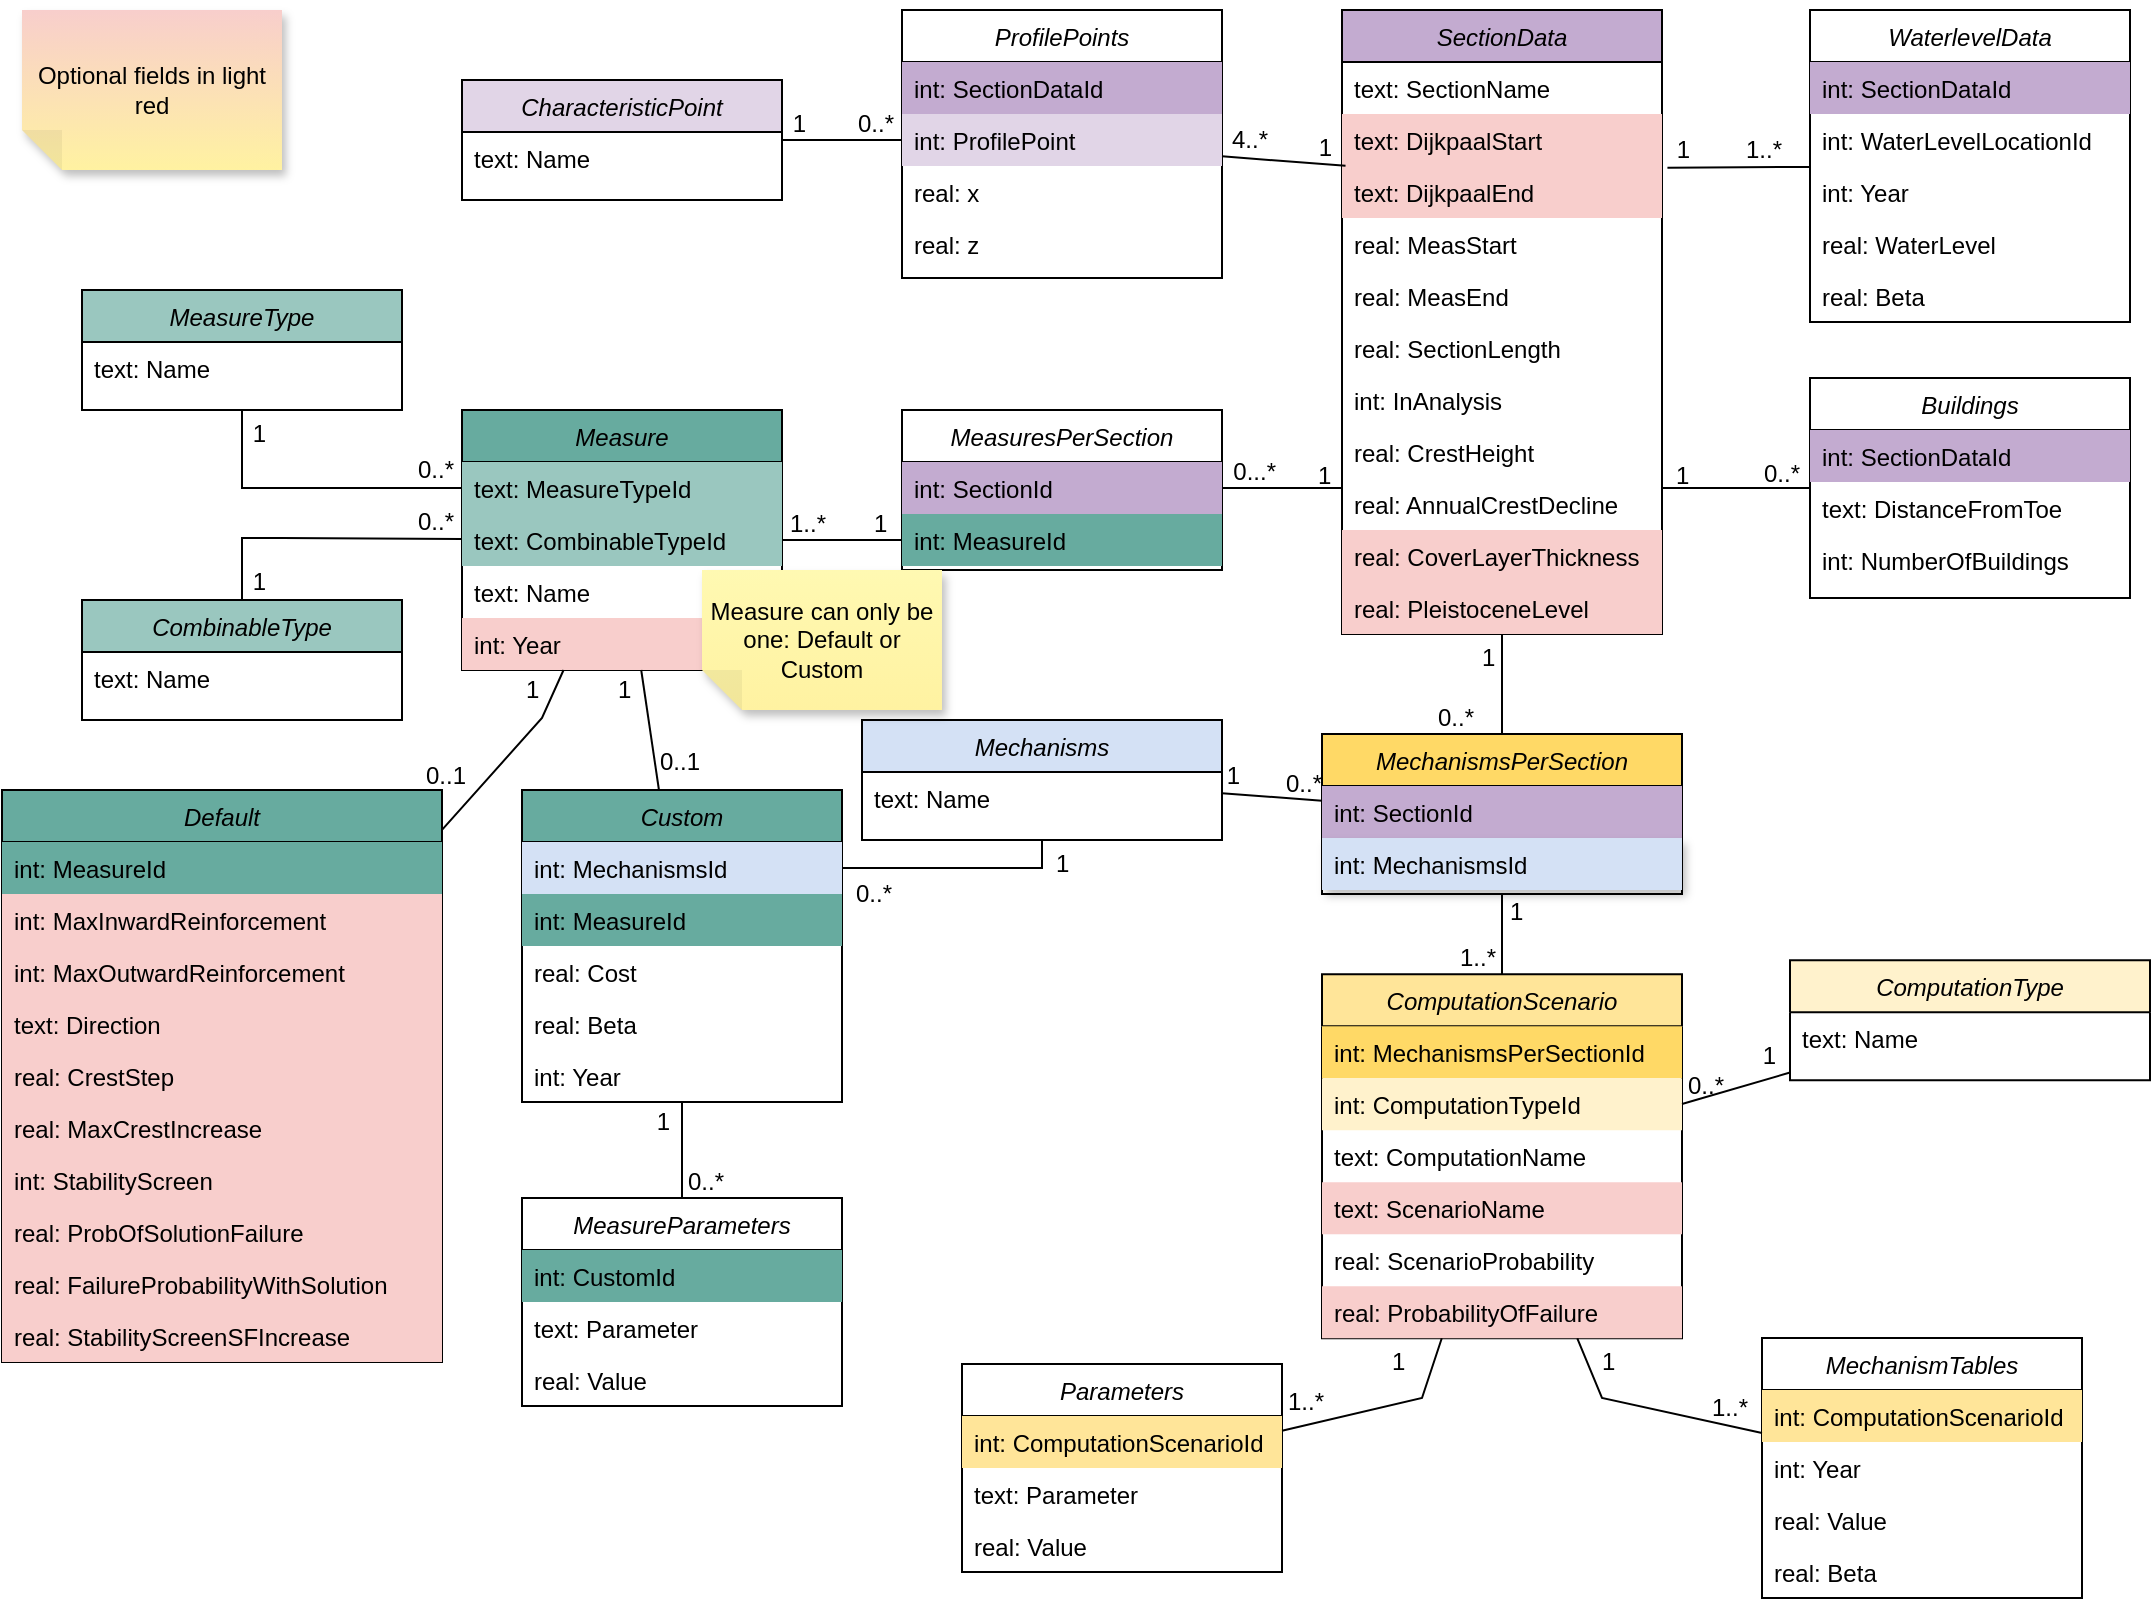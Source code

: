 <mxfile version="21.2.0" type="device">
  <diagram name="EntityDiagram" id="T-HeY9lztn7zAXqoHGck">
    <mxGraphModel dx="1674" dy="754" grid="1" gridSize="10" guides="1" tooltips="1" connect="1" arrows="1" fold="1" page="1" pageScale="1" pageWidth="1100" pageHeight="850" math="0" shadow="0">
      <root>
        <mxCell id="iij-sJ3s8TavJlbYBpzY-0" />
        <mxCell id="iij-sJ3s8TavJlbYBpzY-1" parent="iij-sJ3s8TavJlbYBpzY-0" />
        <mxCell id="iij-sJ3s8TavJlbYBpzY-2" value="Measure" style="swimlane;fontStyle=2;align=center;verticalAlign=top;childLayout=stackLayout;horizontal=1;startSize=26;horizontalStack=0;resizeParent=1;resizeLast=0;collapsible=1;marginBottom=0;rounded=0;shadow=0;strokeWidth=1;fillColor=#67AB9F;" parent="iij-sJ3s8TavJlbYBpzY-1" vertex="1">
          <mxGeometry x="250" y="226" width="160" height="130" as="geometry">
            <mxRectangle x="230" y="140" width="160" height="26" as="alternateBounds" />
          </mxGeometry>
        </mxCell>
        <mxCell id="iij-sJ3s8TavJlbYBpzY-3" value="text: MeasureTypeId" style="text;align=left;verticalAlign=top;spacingLeft=4;spacingRight=4;overflow=hidden;rotatable=0;points=[[0,0.5],[1,0.5]];portConstraint=eastwest;rounded=0;shadow=0;html=0;fillColor=#9AC7BF;" parent="iij-sJ3s8TavJlbYBpzY-2" vertex="1">
          <mxGeometry y="26" width="160" height="26" as="geometry" />
        </mxCell>
        <mxCell id="iij-sJ3s8TavJlbYBpzY-4" value="text: CombinableTypeId" style="text;align=left;verticalAlign=top;spacingLeft=4;spacingRight=4;overflow=hidden;rotatable=0;points=[[0,0.5],[1,0.5]];portConstraint=eastwest;fillColor=#9AC7BF;" parent="iij-sJ3s8TavJlbYBpzY-2" vertex="1">
          <mxGeometry y="52" width="160" height="26" as="geometry" />
        </mxCell>
        <mxCell id="iij-sJ3s8TavJlbYBpzY-5" value="text: Name" style="text;align=left;verticalAlign=top;spacingLeft=4;spacingRight=4;overflow=hidden;rotatable=0;points=[[0,0.5],[1,0.5]];portConstraint=eastwest;rounded=0;shadow=0;html=0;" parent="iij-sJ3s8TavJlbYBpzY-2" vertex="1">
          <mxGeometry y="78" width="160" height="26" as="geometry" />
        </mxCell>
        <mxCell id="iij-sJ3s8TavJlbYBpzY-6" value="int: Year" style="text;align=left;verticalAlign=top;spacingLeft=4;spacingRight=4;overflow=hidden;rotatable=0;points=[[0,0.5],[1,0.5]];portConstraint=eastwest;fillColor=#F8CECC;" parent="iij-sJ3s8TavJlbYBpzY-2" vertex="1">
          <mxGeometry y="104" width="160" height="26" as="geometry" />
        </mxCell>
        <mxCell id="iij-sJ3s8TavJlbYBpzY-7" value="ProfilePoints" style="swimlane;fontStyle=2;align=center;verticalAlign=top;childLayout=stackLayout;horizontal=1;startSize=26;horizontalStack=0;resizeParent=1;resizeLast=0;collapsible=1;marginBottom=0;rounded=0;shadow=0;strokeWidth=1;" parent="iij-sJ3s8TavJlbYBpzY-1" vertex="1">
          <mxGeometry x="470" y="26" width="160" height="134" as="geometry">
            <mxRectangle x="230" y="140" width="160" height="26" as="alternateBounds" />
          </mxGeometry>
        </mxCell>
        <mxCell id="iij-sJ3s8TavJlbYBpzY-8" value="int: SectionDataId" style="text;align=left;verticalAlign=top;spacingLeft=4;spacingRight=4;overflow=hidden;rotatable=0;points=[[0,0.5],[1,0.5]];portConstraint=eastwest;fillColor=#C3ABD0;" parent="iij-sJ3s8TavJlbYBpzY-7" vertex="1">
          <mxGeometry y="26" width="160" height="26" as="geometry" />
        </mxCell>
        <mxCell id="iij-sJ3s8TavJlbYBpzY-9" value="int: ProfilePoint" style="text;align=left;verticalAlign=top;spacingLeft=4;spacingRight=4;overflow=hidden;rotatable=0;points=[[0,0.5],[1,0.5]];portConstraint=eastwest;rounded=0;shadow=0;html=0;fillColor=#E1D5E7;" parent="iij-sJ3s8TavJlbYBpzY-7" vertex="1">
          <mxGeometry y="52" width="160" height="26" as="geometry" />
        </mxCell>
        <mxCell id="iij-sJ3s8TavJlbYBpzY-11" value="real: x" style="text;align=left;verticalAlign=top;spacingLeft=4;spacingRight=4;overflow=hidden;rotatable=0;points=[[0,0.5],[1,0.5]];portConstraint=eastwest;rounded=0;shadow=0;html=0;" parent="iij-sJ3s8TavJlbYBpzY-7" vertex="1">
          <mxGeometry y="78" width="160" height="26" as="geometry" />
        </mxCell>
        <mxCell id="iij-sJ3s8TavJlbYBpzY-12" value="real: z" style="text;align=left;verticalAlign=top;spacingLeft=4;spacingRight=4;overflow=hidden;rotatable=0;points=[[0,0.5],[1,0.5]];portConstraint=eastwest;rounded=0;shadow=0;html=0;" parent="iij-sJ3s8TavJlbYBpzY-7" vertex="1">
          <mxGeometry y="104" width="160" height="26" as="geometry" />
        </mxCell>
        <mxCell id="iij-sJ3s8TavJlbYBpzY-13" value="MechanismTables" style="swimlane;fontStyle=2;align=center;verticalAlign=top;childLayout=stackLayout;horizontal=1;startSize=26;horizontalStack=0;resizeParent=1;resizeLast=0;collapsible=1;marginBottom=0;rounded=0;shadow=0;strokeWidth=1;fillColor=none;" parent="iij-sJ3s8TavJlbYBpzY-1" vertex="1">
          <mxGeometry x="900" y="690" width="160" height="130" as="geometry">
            <mxRectangle x="230" y="140" width="160" height="26" as="alternateBounds" />
          </mxGeometry>
        </mxCell>
        <mxCell id="iij-sJ3s8TavJlbYBpzY-14" value="int: ComputationScenarioId" style="text;align=left;verticalAlign=top;spacingLeft=4;spacingRight=4;overflow=hidden;rotatable=0;points=[[0,0.5],[1,0.5]];portConstraint=eastwest;rounded=0;shadow=0;html=0;fillColor=#FFE599;" parent="iij-sJ3s8TavJlbYBpzY-13" vertex="1">
          <mxGeometry y="26" width="160" height="26" as="geometry" />
        </mxCell>
        <mxCell id="iij-sJ3s8TavJlbYBpzY-15" value="int: Year" style="text;align=left;verticalAlign=top;spacingLeft=4;spacingRight=4;overflow=hidden;rotatable=0;points=[[0,0.5],[1,0.5]];portConstraint=eastwest;rounded=0;shadow=0;html=0;" parent="iij-sJ3s8TavJlbYBpzY-13" vertex="1">
          <mxGeometry y="52" width="160" height="26" as="geometry" />
        </mxCell>
        <mxCell id="iij-sJ3s8TavJlbYBpzY-16" value="real: Value" style="text;align=left;verticalAlign=top;spacingLeft=4;spacingRight=4;overflow=hidden;rotatable=0;points=[[0,0.5],[1,0.5]];portConstraint=eastwest;rounded=0;shadow=0;html=0;" parent="iij-sJ3s8TavJlbYBpzY-13" vertex="1">
          <mxGeometry y="78" width="160" height="26" as="geometry" />
        </mxCell>
        <mxCell id="iij-sJ3s8TavJlbYBpzY-17" value="real: Beta" style="text;align=left;verticalAlign=top;spacingLeft=4;spacingRight=4;overflow=hidden;rotatable=0;points=[[0,0.5],[1,0.5]];portConstraint=eastwest;rounded=0;shadow=0;html=0;" parent="iij-sJ3s8TavJlbYBpzY-13" vertex="1">
          <mxGeometry y="104" width="160" height="26" as="geometry" />
        </mxCell>
        <mxCell id="iij-sJ3s8TavJlbYBpzY-18" value="MechanismsPerSection" style="swimlane;fontStyle=2;align=center;verticalAlign=top;childLayout=stackLayout;horizontal=1;startSize=26;horizontalStack=0;resizeParent=1;resizeLast=0;collapsible=1;marginBottom=0;rounded=0;shadow=0;strokeWidth=1;fillColor=#FFD966;" parent="iij-sJ3s8TavJlbYBpzY-1" vertex="1">
          <mxGeometry x="680" y="388" width="180" height="80" as="geometry">
            <mxRectangle x="230" y="140" width="160" height="26" as="alternateBounds" />
          </mxGeometry>
        </mxCell>
        <mxCell id="iij-sJ3s8TavJlbYBpzY-19" value="int: SectionId" style="text;align=left;verticalAlign=top;spacingLeft=4;spacingRight=4;overflow=hidden;rotatable=0;points=[[0,0.5],[1,0.5]];portConstraint=eastwest;fillColor=#C3ABD0;" parent="iij-sJ3s8TavJlbYBpzY-18" vertex="1">
          <mxGeometry y="26" width="180" height="26" as="geometry" />
        </mxCell>
        <mxCell id="iij-sJ3s8TavJlbYBpzY-20" value="int: MechanismsId" style="text;align=left;verticalAlign=top;spacingLeft=4;spacingRight=4;overflow=hidden;rotatable=0;points=[[0,0.5],[1,0.5]];portConstraint=eastwest;rounded=0;shadow=1;html=0;fillColor=#D4E1F5;" parent="iij-sJ3s8TavJlbYBpzY-18" vertex="1">
          <mxGeometry y="52" width="180" height="26" as="geometry" />
        </mxCell>
        <mxCell id="iij-sJ3s8TavJlbYBpzY-21" value="MeasuresPerSection" style="swimlane;fontStyle=2;align=center;verticalAlign=top;childLayout=stackLayout;horizontal=1;startSize=26;horizontalStack=0;resizeParent=1;resizeLast=0;collapsible=1;marginBottom=0;rounded=0;shadow=0;strokeWidth=1;" parent="iij-sJ3s8TavJlbYBpzY-1" vertex="1">
          <mxGeometry x="470" y="226" width="160" height="80" as="geometry">
            <mxRectangle x="230" y="140" width="160" height="26" as="alternateBounds" />
          </mxGeometry>
        </mxCell>
        <mxCell id="iij-sJ3s8TavJlbYBpzY-22" value="int: SectionId" style="text;align=left;verticalAlign=top;spacingLeft=4;spacingRight=4;overflow=hidden;rotatable=0;points=[[0,0.5],[1,0.5]];portConstraint=eastwest;fillColor=#C3ABD0;" parent="iij-sJ3s8TavJlbYBpzY-21" vertex="1">
          <mxGeometry y="26" width="160" height="26" as="geometry" />
        </mxCell>
        <mxCell id="iij-sJ3s8TavJlbYBpzY-23" value="int: MeasureId" style="text;align=left;verticalAlign=top;spacingLeft=4;spacingRight=4;overflow=hidden;rotatable=0;points=[[0,0.5],[1,0.5]];portConstraint=eastwest;rounded=0;shadow=0;html=0;fillColor=#67AB9F;" parent="iij-sJ3s8TavJlbYBpzY-21" vertex="1">
          <mxGeometry y="52" width="160" height="26" as="geometry" />
        </mxCell>
        <mxCell id="iij-sJ3s8TavJlbYBpzY-24" value="WaterlevelData" style="swimlane;fontStyle=2;align=center;verticalAlign=top;childLayout=stackLayout;horizontal=1;startSize=26;horizontalStack=0;resizeParent=1;resizeLast=0;collapsible=1;marginBottom=0;rounded=0;shadow=0;strokeWidth=1;" parent="iij-sJ3s8TavJlbYBpzY-1" vertex="1">
          <mxGeometry x="924" y="26" width="160" height="156" as="geometry">
            <mxRectangle x="230" y="140" width="160" height="26" as="alternateBounds" />
          </mxGeometry>
        </mxCell>
        <mxCell id="iij-sJ3s8TavJlbYBpzY-25" value="int: SectionDataId" style="text;align=left;verticalAlign=top;spacingLeft=4;spacingRight=4;overflow=hidden;rotatable=0;points=[[0,0.5],[1,0.5]];portConstraint=eastwest;fillColor=#C3ABD0;" parent="iij-sJ3s8TavJlbYBpzY-24" vertex="1">
          <mxGeometry y="26" width="160" height="26" as="geometry" />
        </mxCell>
        <mxCell id="iij-sJ3s8TavJlbYBpzY-26" value="int: WaterLevelLocationId" style="text;align=left;verticalAlign=top;spacingLeft=4;spacingRight=4;overflow=hidden;rotatable=0;points=[[0,0.5],[1,0.5]];portConstraint=eastwest;" parent="iij-sJ3s8TavJlbYBpzY-24" vertex="1">
          <mxGeometry y="52" width="160" height="26" as="geometry" />
        </mxCell>
        <mxCell id="iij-sJ3s8TavJlbYBpzY-27" value="int: Year" style="text;align=left;verticalAlign=top;spacingLeft=4;spacingRight=4;overflow=hidden;rotatable=0;points=[[0,0.5],[1,0.5]];portConstraint=eastwest;rounded=0;shadow=0;html=0;" parent="iij-sJ3s8TavJlbYBpzY-24" vertex="1">
          <mxGeometry y="78" width="160" height="26" as="geometry" />
        </mxCell>
        <mxCell id="iij-sJ3s8TavJlbYBpzY-28" value="real: WaterLevel" style="text;align=left;verticalAlign=top;spacingLeft=4;spacingRight=4;overflow=hidden;rotatable=0;points=[[0,0.5],[1,0.5]];portConstraint=eastwest;rounded=0;shadow=0;html=0;" parent="iij-sJ3s8TavJlbYBpzY-24" vertex="1">
          <mxGeometry y="104" width="160" height="26" as="geometry" />
        </mxCell>
        <mxCell id="iij-sJ3s8TavJlbYBpzY-29" value="real: Beta" style="text;align=left;verticalAlign=top;spacingLeft=4;spacingRight=4;overflow=hidden;rotatable=0;points=[[0,0.5],[1,0.5]];portConstraint=eastwest;rounded=0;shadow=0;html=0;" parent="iij-sJ3s8TavJlbYBpzY-24" vertex="1">
          <mxGeometry y="130" width="160" height="26" as="geometry" />
        </mxCell>
        <mxCell id="iij-sJ3s8TavJlbYBpzY-30" value="SectionData" style="swimlane;fontStyle=2;align=center;verticalAlign=top;childLayout=stackLayout;horizontal=1;startSize=26;horizontalStack=0;resizeParent=1;resizeLast=0;collapsible=1;marginBottom=0;rounded=0;shadow=0;strokeWidth=1;fillColor=#C3ABD0;" parent="iij-sJ3s8TavJlbYBpzY-1" vertex="1">
          <mxGeometry x="690" y="26" width="160" height="312" as="geometry">
            <mxRectangle x="230" y="140" width="160" height="26" as="alternateBounds" />
          </mxGeometry>
        </mxCell>
        <mxCell id="iij-sJ3s8TavJlbYBpzY-31" value="text: SectionName" style="text;align=left;verticalAlign=top;spacingLeft=4;spacingRight=4;overflow=hidden;rotatable=0;points=[[0,0.5],[1,0.5]];portConstraint=eastwest;rounded=0;shadow=0;html=0;" parent="iij-sJ3s8TavJlbYBpzY-30" vertex="1">
          <mxGeometry y="26" width="160" height="26" as="geometry" />
        </mxCell>
        <mxCell id="iij-sJ3s8TavJlbYBpzY-32" value="text: DijkpaalStart" style="text;align=left;verticalAlign=top;spacingLeft=4;spacingRight=4;overflow=hidden;rotatable=0;points=[[0,0.5],[1,0.5]];portConstraint=eastwest;rounded=0;shadow=0;html=0;fillColor=#F8CECC;" parent="iij-sJ3s8TavJlbYBpzY-30" vertex="1">
          <mxGeometry y="52" width="160" height="26" as="geometry" />
        </mxCell>
        <mxCell id="iij-sJ3s8TavJlbYBpzY-33" value="text: DijkpaalEnd" style="text;align=left;verticalAlign=top;spacingLeft=4;spacingRight=4;overflow=hidden;rotatable=0;points=[[0,0.5],[1,0.5]];portConstraint=eastwest;rounded=0;shadow=0;html=0;fillColor=#F8CECC;" parent="iij-sJ3s8TavJlbYBpzY-30" vertex="1">
          <mxGeometry y="78" width="160" height="26" as="geometry" />
        </mxCell>
        <mxCell id="iij-sJ3s8TavJlbYBpzY-34" value="real: MeasStart" style="text;align=left;verticalAlign=top;spacingLeft=4;spacingRight=4;overflow=hidden;rotatable=0;points=[[0,0.5],[1,0.5]];portConstraint=eastwest;rounded=0;shadow=0;html=0;" parent="iij-sJ3s8TavJlbYBpzY-30" vertex="1">
          <mxGeometry y="104" width="160" height="26" as="geometry" />
        </mxCell>
        <mxCell id="iij-sJ3s8TavJlbYBpzY-35" value="real: MeasEnd" style="text;align=left;verticalAlign=top;spacingLeft=4;spacingRight=4;overflow=hidden;rotatable=0;points=[[0,0.5],[1,0.5]];portConstraint=eastwest;rounded=0;shadow=0;html=0;" parent="iij-sJ3s8TavJlbYBpzY-30" vertex="1">
          <mxGeometry y="130" width="160" height="26" as="geometry" />
        </mxCell>
        <mxCell id="iij-sJ3s8TavJlbYBpzY-36" value="real: SectionLength" style="text;align=left;verticalAlign=top;spacingLeft=4;spacingRight=4;overflow=hidden;rotatable=0;points=[[0,0.5],[1,0.5]];portConstraint=eastwest;rounded=0;shadow=0;html=0;" parent="iij-sJ3s8TavJlbYBpzY-30" vertex="1">
          <mxGeometry y="156" width="160" height="26" as="geometry" />
        </mxCell>
        <mxCell id="iij-sJ3s8TavJlbYBpzY-37" value="int: InAnalysis" style="text;align=left;verticalAlign=top;spacingLeft=4;spacingRight=4;overflow=hidden;rotatable=0;points=[[0,0.5],[1,0.5]];portConstraint=eastwest;rounded=0;shadow=0;html=0;" parent="iij-sJ3s8TavJlbYBpzY-30" vertex="1">
          <mxGeometry y="182" width="160" height="26" as="geometry" />
        </mxCell>
        <mxCell id="iij-sJ3s8TavJlbYBpzY-38" value="real: CrestHeight" style="text;align=left;verticalAlign=top;spacingLeft=4;spacingRight=4;overflow=hidden;rotatable=0;points=[[0,0.5],[1,0.5]];portConstraint=eastwest;rounded=0;shadow=0;html=0;" parent="iij-sJ3s8TavJlbYBpzY-30" vertex="1">
          <mxGeometry y="208" width="160" height="26" as="geometry" />
        </mxCell>
        <mxCell id="iij-sJ3s8TavJlbYBpzY-39" value="real: AnnualCrestDecline" style="text;align=left;verticalAlign=top;spacingLeft=4;spacingRight=4;overflow=hidden;rotatable=0;points=[[0,0.5],[1,0.5]];portConstraint=eastwest;rounded=0;shadow=0;html=0;" parent="iij-sJ3s8TavJlbYBpzY-30" vertex="1">
          <mxGeometry y="234" width="160" height="26" as="geometry" />
        </mxCell>
        <mxCell id="iij-sJ3s8TavJlbYBpzY-40" value="real: CoverLayerThickness" style="text;align=left;verticalAlign=top;spacingLeft=4;spacingRight=4;overflow=hidden;rotatable=0;points=[[0,0.5],[1,0.5]];portConstraint=eastwest;rounded=0;shadow=0;html=0;fillColor=#F8CECC;" parent="iij-sJ3s8TavJlbYBpzY-30" vertex="1">
          <mxGeometry y="260" width="160" height="26" as="geometry" />
        </mxCell>
        <mxCell id="iij-sJ3s8TavJlbYBpzY-41" value="real: PleistoceneLevel" style="text;align=left;verticalAlign=top;spacingLeft=4;spacingRight=4;overflow=hidden;rotatable=0;points=[[0,0.5],[1,0.5]];portConstraint=eastwest;rounded=0;shadow=0;html=0;fillColor=#F8CECC;" parent="iij-sJ3s8TavJlbYBpzY-30" vertex="1">
          <mxGeometry y="286" width="160" height="26" as="geometry" />
        </mxCell>
        <mxCell id="iij-sJ3s8TavJlbYBpzY-42" value="Parameters" style="swimlane;fontStyle=2;align=center;verticalAlign=top;childLayout=stackLayout;horizontal=1;startSize=26;horizontalStack=0;resizeParent=1;resizeLast=0;collapsible=1;marginBottom=0;rounded=0;shadow=0;strokeWidth=1;fillColor=none;" parent="iij-sJ3s8TavJlbYBpzY-1" vertex="1">
          <mxGeometry x="500" y="703" width="160" height="104" as="geometry">
            <mxRectangle x="230" y="140" width="160" height="26" as="alternateBounds" />
          </mxGeometry>
        </mxCell>
        <mxCell id="iij-sJ3s8TavJlbYBpzY-43" value="int: ComputationScenarioId" style="text;align=left;verticalAlign=top;spacingLeft=4;spacingRight=4;overflow=hidden;rotatable=0;points=[[0,0.5],[1,0.5]];portConstraint=eastwest;rounded=0;shadow=0;html=0;fillColor=#FFE599;" parent="iij-sJ3s8TavJlbYBpzY-42" vertex="1">
          <mxGeometry y="26" width="160" height="26" as="geometry" />
        </mxCell>
        <mxCell id="iij-sJ3s8TavJlbYBpzY-44" value="text: Parameter" style="text;align=left;verticalAlign=top;spacingLeft=4;spacingRight=4;overflow=hidden;rotatable=0;points=[[0,0.5],[1,0.5]];portConstraint=eastwest;rounded=0;shadow=0;html=0;" parent="iij-sJ3s8TavJlbYBpzY-42" vertex="1">
          <mxGeometry y="52" width="160" height="26" as="geometry" />
        </mxCell>
        <mxCell id="iij-sJ3s8TavJlbYBpzY-45" value="real: Value" style="text;align=left;verticalAlign=top;spacingLeft=4;spacingRight=4;overflow=hidden;rotatable=0;points=[[0,0.5],[1,0.5]];portConstraint=eastwest;rounded=0;shadow=0;html=0;" parent="iij-sJ3s8TavJlbYBpzY-42" vertex="1">
          <mxGeometry y="78" width="160" height="26" as="geometry" />
        </mxCell>
        <mxCell id="iij-sJ3s8TavJlbYBpzY-46" value="ComputationScenario" style="swimlane;fontStyle=2;align=center;verticalAlign=top;childLayout=stackLayout;horizontal=1;startSize=26;horizontalStack=0;resizeParent=1;resizeLast=0;collapsible=1;marginBottom=0;rounded=0;shadow=0;strokeWidth=1;fillColor=#FFE599;" parent="iij-sJ3s8TavJlbYBpzY-1" vertex="1">
          <mxGeometry x="680" y="508.13" width="180" height="182" as="geometry">
            <mxRectangle x="230" y="140" width="160" height="26" as="alternateBounds" />
          </mxGeometry>
        </mxCell>
        <mxCell id="iij-sJ3s8TavJlbYBpzY-47" value="int: MechanismsPerSectionId" style="text;align=left;verticalAlign=top;spacingLeft=4;spacingRight=4;overflow=hidden;rotatable=0;points=[[0,0.5],[1,0.5]];portConstraint=eastwest;rounded=0;shadow=0;html=0;fillColor=#FFD966;" parent="iij-sJ3s8TavJlbYBpzY-46" vertex="1">
          <mxGeometry y="26" width="180" height="26" as="geometry" />
        </mxCell>
        <mxCell id="iij-sJ3s8TavJlbYBpzY-48" value="int: ComputationTypeId" style="text;align=left;verticalAlign=top;spacingLeft=4;spacingRight=4;overflow=hidden;rotatable=0;points=[[0,0.5],[1,0.5]];portConstraint=eastwest;rounded=0;shadow=0;html=0;fillColor=#FFF2CC;" parent="iij-sJ3s8TavJlbYBpzY-46" vertex="1">
          <mxGeometry y="52" width="180" height="26" as="geometry" />
        </mxCell>
        <mxCell id="iij-sJ3s8TavJlbYBpzY-49" value="text: ComputationName" style="text;align=left;verticalAlign=top;spacingLeft=4;spacingRight=4;overflow=hidden;rotatable=0;points=[[0,0.5],[1,0.5]];portConstraint=eastwest;rounded=0;shadow=0;html=0;" parent="iij-sJ3s8TavJlbYBpzY-46" vertex="1">
          <mxGeometry y="78" width="180" height="26" as="geometry" />
        </mxCell>
        <mxCell id="iij-sJ3s8TavJlbYBpzY-50" value="text: ScenarioName" style="text;align=left;verticalAlign=top;spacingLeft=4;spacingRight=4;overflow=hidden;rotatable=0;points=[[0,0.5],[1,0.5]];portConstraint=eastwest;rounded=0;shadow=0;html=0;fillColor=#F8CECC;" parent="iij-sJ3s8TavJlbYBpzY-46" vertex="1">
          <mxGeometry y="104" width="180" height="26" as="geometry" />
        </mxCell>
        <mxCell id="iij-sJ3s8TavJlbYBpzY-51" value="real: ScenarioProbability" style="text;align=left;verticalAlign=top;spacingLeft=4;spacingRight=4;overflow=hidden;rotatable=0;points=[[0,0.5],[1,0.5]];portConstraint=eastwest;rounded=0;shadow=0;html=0;" parent="iij-sJ3s8TavJlbYBpzY-46" vertex="1">
          <mxGeometry y="130" width="180" height="26" as="geometry" />
        </mxCell>
        <mxCell id="iij-sJ3s8TavJlbYBpzY-52" value="real: ProbabilityOfFailure" style="text;align=left;verticalAlign=top;spacingLeft=4;spacingRight=4;overflow=hidden;rotatable=0;points=[[0,0.5],[1,0.5]];portConstraint=eastwest;rounded=0;shadow=0;html=0;fillColor=#F8CECC;" parent="iij-sJ3s8TavJlbYBpzY-46" vertex="1">
          <mxGeometry y="156" width="180" height="26" as="geometry" />
        </mxCell>
        <mxCell id="iij-sJ3s8TavJlbYBpzY-53" value="" style="endArrow=none;html=1;rounded=0;entryX=1;entryY=0.5;entryDx=0;entryDy=0;exitX=0;exitY=0.192;exitDx=0;exitDy=0;exitPerimeter=0;" parent="iij-sJ3s8TavJlbYBpzY-1" source="iij-sJ3s8TavJlbYBpzY-39" target="iij-sJ3s8TavJlbYBpzY-22" edge="1">
          <mxGeometry relative="1" as="geometry">
            <mxPoint x="784" y="346" as="sourcePoint" />
            <mxPoint x="944" y="346" as="targetPoint" />
            <Array as="points" />
          </mxGeometry>
        </mxCell>
        <mxCell id="iij-sJ3s8TavJlbYBpzY-54" value="1" style="resizable=0;html=1;whiteSpace=wrap;align=left;verticalAlign=bottom;" parent="iij-sJ3s8TavJlbYBpzY-53" connectable="0" vertex="1">
          <mxGeometry x="-1" relative="1" as="geometry">
            <mxPoint x="-14" y="3" as="offset" />
          </mxGeometry>
        </mxCell>
        <mxCell id="iij-sJ3s8TavJlbYBpzY-55" value="0...*" style="resizable=0;html=1;whiteSpace=wrap;align=right;verticalAlign=bottom;" parent="iij-sJ3s8TavJlbYBpzY-53" connectable="0" vertex="1">
          <mxGeometry x="1" relative="1" as="geometry">
            <mxPoint x="28" y="1" as="offset" />
          </mxGeometry>
        </mxCell>
        <mxCell id="iij-sJ3s8TavJlbYBpzY-56" value="" style="endArrow=none;html=1;rounded=0;" parent="iij-sJ3s8TavJlbYBpzY-1" target="iij-sJ3s8TavJlbYBpzY-65" edge="1">
          <mxGeometry relative="1" as="geometry">
            <mxPoint x="850" y="265" as="sourcePoint" />
            <mxPoint x="1054" y="156" as="targetPoint" />
          </mxGeometry>
        </mxCell>
        <mxCell id="iij-sJ3s8TavJlbYBpzY-57" value="1" style="resizable=0;html=1;whiteSpace=wrap;align=left;verticalAlign=bottom;" parent="iij-sJ3s8TavJlbYBpzY-56" connectable="0" vertex="1">
          <mxGeometry x="-1" relative="1" as="geometry">
            <mxPoint x="5" y="2" as="offset" />
          </mxGeometry>
        </mxCell>
        <mxCell id="iij-sJ3s8TavJlbYBpzY-58" value="0..*" style="resizable=0;html=1;whiteSpace=wrap;align=right;verticalAlign=bottom;" parent="iij-sJ3s8TavJlbYBpzY-56" connectable="0" vertex="1">
          <mxGeometry x="1" relative="1" as="geometry">
            <mxPoint x="-4" y="1" as="offset" />
          </mxGeometry>
        </mxCell>
        <mxCell id="iij-sJ3s8TavJlbYBpzY-59" value="" style="endArrow=none;html=1;rounded=0;" parent="iij-sJ3s8TavJlbYBpzY-1" source="iij-sJ3s8TavJlbYBpzY-18" target="iij-sJ3s8TavJlbYBpzY-46" edge="1">
          <mxGeometry relative="1" as="geometry">
            <mxPoint x="804" y="248" as="sourcePoint" />
            <mxPoint x="964" y="248" as="targetPoint" />
          </mxGeometry>
        </mxCell>
        <mxCell id="iij-sJ3s8TavJlbYBpzY-60" value="1" style="resizable=0;html=1;whiteSpace=wrap;align=left;verticalAlign=bottom;" parent="iij-sJ3s8TavJlbYBpzY-59" connectable="0" vertex="1">
          <mxGeometry x="-1" relative="1" as="geometry">
            <mxPoint x="2" y="17" as="offset" />
          </mxGeometry>
        </mxCell>
        <mxCell id="iij-sJ3s8TavJlbYBpzY-61" value="1..*" style="resizable=0;html=1;whiteSpace=wrap;align=right;verticalAlign=bottom;fillColor=none;" parent="iij-sJ3s8TavJlbYBpzY-59" connectable="0" vertex="1">
          <mxGeometry x="1" relative="1" as="geometry">
            <mxPoint x="-2" as="offset" />
          </mxGeometry>
        </mxCell>
        <mxCell id="iij-sJ3s8TavJlbYBpzY-62" value="" style="endArrow=none;html=1;rounded=0;exitX=0;exitY=0.5;exitDx=0;exitDy=0;" parent="iij-sJ3s8TavJlbYBpzY-1" source="iij-sJ3s8TavJlbYBpzY-23" target="iij-sJ3s8TavJlbYBpzY-2" edge="1">
          <mxGeometry relative="1" as="geometry">
            <mxPoint x="924" y="186" as="sourcePoint" />
            <mxPoint x="1084" y="186" as="targetPoint" />
          </mxGeometry>
        </mxCell>
        <mxCell id="iij-sJ3s8TavJlbYBpzY-63" value="1" style="resizable=0;html=1;whiteSpace=wrap;align=left;verticalAlign=bottom;" parent="iij-sJ3s8TavJlbYBpzY-62" connectable="0" vertex="1">
          <mxGeometry x="-1" relative="1" as="geometry">
            <mxPoint x="-16" as="offset" />
          </mxGeometry>
        </mxCell>
        <mxCell id="iij-sJ3s8TavJlbYBpzY-64" value="1..*" style="resizable=0;html=1;whiteSpace=wrap;align=right;verticalAlign=bottom;" parent="iij-sJ3s8TavJlbYBpzY-62" connectable="0" vertex="1">
          <mxGeometry x="1" relative="1" as="geometry">
            <mxPoint x="23" as="offset" />
          </mxGeometry>
        </mxCell>
        <mxCell id="iij-sJ3s8TavJlbYBpzY-65" value="Buildings" style="swimlane;fontStyle=2;align=center;verticalAlign=top;childLayout=stackLayout;horizontal=1;startSize=26;horizontalStack=0;resizeParent=1;resizeLast=0;collapsible=1;marginBottom=0;rounded=0;shadow=0;strokeWidth=1;" parent="iij-sJ3s8TavJlbYBpzY-1" vertex="1">
          <mxGeometry x="924" y="210" width="160" height="110" as="geometry">
            <mxRectangle x="230" y="140" width="160" height="26" as="alternateBounds" />
          </mxGeometry>
        </mxCell>
        <mxCell id="iij-sJ3s8TavJlbYBpzY-66" value="int: SectionDataId" style="text;align=left;verticalAlign=top;spacingLeft=4;spacingRight=4;overflow=hidden;rotatable=0;points=[[0,0.5],[1,0.5]];portConstraint=eastwest;fillColor=#C3ABD0;" parent="iij-sJ3s8TavJlbYBpzY-65" vertex="1">
          <mxGeometry y="26" width="160" height="26" as="geometry" />
        </mxCell>
        <mxCell id="iij-sJ3s8TavJlbYBpzY-67" value="text: DistanceFromToe" style="text;align=left;verticalAlign=top;spacingLeft=4;spacingRight=4;overflow=hidden;rotatable=0;points=[[0,0.5],[1,0.5]];portConstraint=eastwest;rounded=0;shadow=0;html=0;" parent="iij-sJ3s8TavJlbYBpzY-65" vertex="1">
          <mxGeometry y="52" width="160" height="26" as="geometry" />
        </mxCell>
        <mxCell id="iij-sJ3s8TavJlbYBpzY-68" value="int: NumberOfBuildings" style="text;align=left;verticalAlign=top;spacingLeft=4;spacingRight=4;overflow=hidden;rotatable=0;points=[[0,0.5],[1,0.5]];portConstraint=eastwest;rounded=0;shadow=0;html=0;" parent="iij-sJ3s8TavJlbYBpzY-65" vertex="1">
          <mxGeometry y="78" width="160" height="26" as="geometry" />
        </mxCell>
        <mxCell id="iij-sJ3s8TavJlbYBpzY-69" value="" style="endArrow=none;html=1;rounded=0;" parent="iij-sJ3s8TavJlbYBpzY-1" source="iij-sJ3s8TavJlbYBpzY-46" target="iij-sJ3s8TavJlbYBpzY-13" edge="1">
          <mxGeometry relative="1" as="geometry">
            <mxPoint x="1204" y="518.13" as="sourcePoint" />
            <mxPoint x="1364" y="518.13" as="targetPoint" />
            <Array as="points">
              <mxPoint x="820" y="720" />
            </Array>
          </mxGeometry>
        </mxCell>
        <mxCell id="iij-sJ3s8TavJlbYBpzY-70" value="1" style="resizable=0;html=1;whiteSpace=wrap;align=left;verticalAlign=bottom;" parent="iij-sJ3s8TavJlbYBpzY-69" connectable="0" vertex="1">
          <mxGeometry x="-1" relative="1" as="geometry">
            <mxPoint x="10" y="20" as="offset" />
          </mxGeometry>
        </mxCell>
        <mxCell id="iij-sJ3s8TavJlbYBpzY-71" value="1..*" style="resizable=0;html=1;whiteSpace=wrap;align=right;verticalAlign=bottom;" parent="iij-sJ3s8TavJlbYBpzY-69" connectable="0" vertex="1">
          <mxGeometry x="1" relative="1" as="geometry">
            <mxPoint x="-5" y="-4" as="offset" />
          </mxGeometry>
        </mxCell>
        <mxCell id="iij-sJ3s8TavJlbYBpzY-72" value="" style="endArrow=none;html=1;rounded=0;" parent="iij-sJ3s8TavJlbYBpzY-1" source="iij-sJ3s8TavJlbYBpzY-46" target="iij-sJ3s8TavJlbYBpzY-42" edge="1">
          <mxGeometry relative="1" as="geometry">
            <mxPoint x="944" y="692.7" as="sourcePoint" />
            <mxPoint x="1104" y="692.7" as="targetPoint" />
            <Array as="points">
              <mxPoint x="730" y="720" />
            </Array>
          </mxGeometry>
        </mxCell>
        <mxCell id="iij-sJ3s8TavJlbYBpzY-73" value="1" style="resizable=0;html=1;whiteSpace=wrap;align=left;verticalAlign=bottom;" parent="iij-sJ3s8TavJlbYBpzY-72" connectable="0" vertex="1">
          <mxGeometry x="-1" relative="1" as="geometry">
            <mxPoint x="-27" y="20" as="offset" />
          </mxGeometry>
        </mxCell>
        <mxCell id="iij-sJ3s8TavJlbYBpzY-74" value="1..*" style="resizable=0;html=1;whiteSpace=wrap;align=right;verticalAlign=bottom;" parent="iij-sJ3s8TavJlbYBpzY-72" connectable="0" vertex="1">
          <mxGeometry x="1" relative="1" as="geometry">
            <mxPoint x="23" y="-6" as="offset" />
          </mxGeometry>
        </mxCell>
        <mxCell id="iij-sJ3s8TavJlbYBpzY-75" value="Mechanisms" style="swimlane;fontStyle=2;align=center;verticalAlign=top;childLayout=stackLayout;horizontal=1;startSize=26;horizontalStack=0;resizeParent=1;resizeLast=0;collapsible=1;marginBottom=0;rounded=0;shadow=0;strokeWidth=1;fillColor=#D4E1F5;" parent="iij-sJ3s8TavJlbYBpzY-1" vertex="1">
          <mxGeometry x="450" y="381" width="180" height="60" as="geometry">
            <mxRectangle x="230" y="140" width="160" height="26" as="alternateBounds" />
          </mxGeometry>
        </mxCell>
        <mxCell id="iij-sJ3s8TavJlbYBpzY-76" value="text: Name" style="text;align=left;verticalAlign=top;spacingLeft=4;spacingRight=4;overflow=hidden;rotatable=0;points=[[0,0.5],[1,0.5]];portConstraint=eastwest;rounded=0;shadow=0;html=0;" parent="iij-sJ3s8TavJlbYBpzY-75" vertex="1">
          <mxGeometry y="26" width="180" height="26" as="geometry" />
        </mxCell>
        <mxCell id="iij-sJ3s8TavJlbYBpzY-77" value="CharacteristicPoint" style="swimlane;fontStyle=2;align=center;verticalAlign=top;childLayout=stackLayout;horizontal=1;startSize=26;horizontalStack=0;resizeParent=1;resizeLast=0;collapsible=1;marginBottom=0;rounded=0;shadow=0;strokeWidth=1;fillColor=#E1D5E7;" parent="iij-sJ3s8TavJlbYBpzY-1" vertex="1">
          <mxGeometry x="250" y="61" width="160" height="60" as="geometry">
            <mxRectangle x="230" y="140" width="160" height="26" as="alternateBounds" />
          </mxGeometry>
        </mxCell>
        <mxCell id="iij-sJ3s8TavJlbYBpzY-78" value="text: Name" style="text;align=left;verticalAlign=top;spacingLeft=4;spacingRight=4;overflow=hidden;rotatable=0;points=[[0,0.5],[1,0.5]];portConstraint=eastwest;" parent="iij-sJ3s8TavJlbYBpzY-77" vertex="1">
          <mxGeometry y="26" width="160" height="26" as="geometry" />
        </mxCell>
        <mxCell id="iij-sJ3s8TavJlbYBpzY-79" value="" style="endArrow=none;html=1;rounded=0;" parent="iij-sJ3s8TavJlbYBpzY-1" source="iij-sJ3s8TavJlbYBpzY-18" target="iij-sJ3s8TavJlbYBpzY-75" edge="1">
          <mxGeometry relative="1" as="geometry">
            <mxPoint x="804" y="451" as="sourcePoint" />
            <mxPoint x="630" y="453" as="targetPoint" />
          </mxGeometry>
        </mxCell>
        <mxCell id="iij-sJ3s8TavJlbYBpzY-80" value="0..*" style="resizable=0;html=1;whiteSpace=wrap;align=left;verticalAlign=bottom;" parent="iij-sJ3s8TavJlbYBpzY-79" connectable="0" vertex="1">
          <mxGeometry x="-1" relative="1" as="geometry">
            <mxPoint x="-20" as="offset" />
          </mxGeometry>
        </mxCell>
        <mxCell id="iij-sJ3s8TavJlbYBpzY-81" value="1" style="resizable=0;html=1;whiteSpace=wrap;align=right;verticalAlign=bottom;" parent="iij-sJ3s8TavJlbYBpzY-79" connectable="0" vertex="1">
          <mxGeometry x="1" relative="1" as="geometry">
            <mxPoint x="10" as="offset" />
          </mxGeometry>
        </mxCell>
        <mxCell id="iij-sJ3s8TavJlbYBpzY-82" value="" style="endArrow=none;html=1;rounded=0;entryX=0.011;entryY=0.996;entryDx=0;entryDy=0;entryPerimeter=0;" parent="iij-sJ3s8TavJlbYBpzY-1" source="iij-sJ3s8TavJlbYBpzY-7" target="iij-sJ3s8TavJlbYBpzY-32" edge="1">
          <mxGeometry relative="1" as="geometry">
            <mxPoint x="524" y="116" as="sourcePoint" />
            <mxPoint x="594" y="116" as="targetPoint" />
          </mxGeometry>
        </mxCell>
        <mxCell id="iij-sJ3s8TavJlbYBpzY-83" value="4..*" style="resizable=0;html=1;whiteSpace=wrap;align=left;verticalAlign=bottom;" parent="iij-sJ3s8TavJlbYBpzY-82" connectable="0" vertex="1">
          <mxGeometry x="-1" relative="1" as="geometry">
            <mxPoint x="3" as="offset" />
          </mxGeometry>
        </mxCell>
        <mxCell id="iij-sJ3s8TavJlbYBpzY-84" value="1" style="resizable=0;html=1;whiteSpace=wrap;align=right;verticalAlign=bottom;" parent="iij-sJ3s8TavJlbYBpzY-82" connectable="0" vertex="1">
          <mxGeometry x="1" relative="1" as="geometry">
            <mxPoint x="-5" as="offset" />
          </mxGeometry>
        </mxCell>
        <mxCell id="iij-sJ3s8TavJlbYBpzY-85" value="" style="endArrow=none;html=1;rounded=0;entryX=1.017;entryY=0.033;entryDx=0;entryDy=0;entryPerimeter=0;" parent="iij-sJ3s8TavJlbYBpzY-1" source="iij-sJ3s8TavJlbYBpzY-24" target="iij-sJ3s8TavJlbYBpzY-33" edge="1">
          <mxGeometry relative="1" as="geometry">
            <mxPoint x="604" y="152" as="sourcePoint" />
            <mxPoint x="524" y="133" as="targetPoint" />
          </mxGeometry>
        </mxCell>
        <mxCell id="iij-sJ3s8TavJlbYBpzY-86" value="1..*" style="resizable=0;html=1;whiteSpace=wrap;align=left;verticalAlign=bottom;" parent="iij-sJ3s8TavJlbYBpzY-85" connectable="0" vertex="1">
          <mxGeometry x="-1" relative="1" as="geometry">
            <mxPoint x="-34" as="offset" />
          </mxGeometry>
        </mxCell>
        <mxCell id="iij-sJ3s8TavJlbYBpzY-87" value="1" style="resizable=0;html=1;whiteSpace=wrap;align=right;verticalAlign=bottom;" parent="iij-sJ3s8TavJlbYBpzY-85" connectable="0" vertex="1">
          <mxGeometry x="1" relative="1" as="geometry">
            <mxPoint x="13" as="offset" />
          </mxGeometry>
        </mxCell>
        <mxCell id="iij-sJ3s8TavJlbYBpzY-88" value="" style="endArrow=none;html=1;rounded=0;exitX=0;exitY=0.5;exitDx=0;exitDy=0;" parent="iij-sJ3s8TavJlbYBpzY-1" source="iij-sJ3s8TavJlbYBpzY-9" target="iij-sJ3s8TavJlbYBpzY-77" edge="1">
          <mxGeometry relative="1" as="geometry">
            <mxPoint x="524" y="133" as="sourcePoint" />
            <mxPoint x="604" y="152" as="targetPoint" />
          </mxGeometry>
        </mxCell>
        <mxCell id="iij-sJ3s8TavJlbYBpzY-89" value="0..*" style="resizable=0;html=1;whiteSpace=wrap;align=left;verticalAlign=bottom;" parent="iij-sJ3s8TavJlbYBpzY-88" connectable="0" vertex="1">
          <mxGeometry x="-1" relative="1" as="geometry">
            <mxPoint x="-24" as="offset" />
          </mxGeometry>
        </mxCell>
        <mxCell id="iij-sJ3s8TavJlbYBpzY-90" value="1" style="resizable=0;html=1;whiteSpace=wrap;align=right;verticalAlign=bottom;" parent="iij-sJ3s8TavJlbYBpzY-88" connectable="0" vertex="1">
          <mxGeometry x="1" relative="1" as="geometry">
            <mxPoint x="13" as="offset" />
          </mxGeometry>
        </mxCell>
        <mxCell id="iij-sJ3s8TavJlbYBpzY-91" value="ComputationType" style="swimlane;fontStyle=2;align=center;verticalAlign=top;childLayout=stackLayout;horizontal=1;startSize=26;horizontalStack=0;resizeParent=1;resizeLast=0;collapsible=1;marginBottom=0;rounded=0;shadow=0;strokeWidth=1;fillColor=#FFF2CC;" parent="iij-sJ3s8TavJlbYBpzY-1" vertex="1">
          <mxGeometry x="914" y="501.13" width="180" height="60" as="geometry">
            <mxRectangle x="230" y="140" width="160" height="26" as="alternateBounds" />
          </mxGeometry>
        </mxCell>
        <mxCell id="iij-sJ3s8TavJlbYBpzY-92" value="text: Name" style="text;align=left;verticalAlign=top;spacingLeft=4;spacingRight=4;overflow=hidden;rotatable=0;points=[[0,0.5],[1,0.5]];portConstraint=eastwest;rounded=0;shadow=0;html=0;" parent="iij-sJ3s8TavJlbYBpzY-91" vertex="1">
          <mxGeometry y="26" width="180" height="26" as="geometry" />
        </mxCell>
        <mxCell id="iij-sJ3s8TavJlbYBpzY-93" value="" style="endArrow=none;html=1;rounded=0;" parent="iij-sJ3s8TavJlbYBpzY-1" source="iij-sJ3s8TavJlbYBpzY-46" target="iij-sJ3s8TavJlbYBpzY-91" edge="1">
          <mxGeometry relative="1" as="geometry">
            <mxPoint x="844" y="577.79" as="sourcePoint" />
            <mxPoint x="914" y="573.13" as="targetPoint" />
          </mxGeometry>
        </mxCell>
        <mxCell id="iij-sJ3s8TavJlbYBpzY-94" value="0..*" style="resizable=0;html=1;whiteSpace=wrap;align=left;verticalAlign=bottom;" parent="iij-sJ3s8TavJlbYBpzY-93" connectable="0" vertex="1">
          <mxGeometry x="-1" relative="1" as="geometry">
            <mxPoint x="1" as="offset" />
          </mxGeometry>
        </mxCell>
        <mxCell id="iij-sJ3s8TavJlbYBpzY-95" value="1" style="resizable=0;html=1;whiteSpace=wrap;align=right;verticalAlign=bottom;" parent="iij-sJ3s8TavJlbYBpzY-93" connectable="0" vertex="1">
          <mxGeometry x="1" relative="1" as="geometry">
            <mxPoint x="-5" as="offset" />
          </mxGeometry>
        </mxCell>
        <mxCell id="iij-sJ3s8TavJlbYBpzY-96" value="" style="endArrow=none;html=1;rounded=0;" parent="iij-sJ3s8TavJlbYBpzY-1" source="iij-sJ3s8TavJlbYBpzY-30" target="iij-sJ3s8TavJlbYBpzY-18" edge="1">
          <mxGeometry relative="1" as="geometry">
            <mxPoint x="770" y="380" as="sourcePoint" />
            <mxPoint x="715" y="388" as="targetPoint" />
          </mxGeometry>
        </mxCell>
        <mxCell id="iij-sJ3s8TavJlbYBpzY-97" value="1" style="resizable=0;html=1;whiteSpace=wrap;align=left;verticalAlign=bottom;" parent="iij-sJ3s8TavJlbYBpzY-96" connectable="0" vertex="1">
          <mxGeometry x="-1" relative="1" as="geometry">
            <mxPoint x="-12" y="20" as="offset" />
          </mxGeometry>
        </mxCell>
        <mxCell id="iij-sJ3s8TavJlbYBpzY-98" value="0..*" style="resizable=0;html=1;whiteSpace=wrap;align=right;verticalAlign=bottom;" parent="iij-sJ3s8TavJlbYBpzY-96" connectable="0" vertex="1">
          <mxGeometry x="1" relative="1" as="geometry">
            <mxPoint x="-13" as="offset" />
          </mxGeometry>
        </mxCell>
        <mxCell id="iij-sJ3s8TavJlbYBpzY-99" value="Default" style="swimlane;fontStyle=2;align=center;verticalAlign=top;childLayout=stackLayout;horizontal=1;startSize=26;horizontalStack=0;resizeParent=1;resizeLast=0;collapsible=1;marginBottom=0;rounded=0;shadow=0;strokeWidth=1;fillColor=#67AB9F;" parent="iij-sJ3s8TavJlbYBpzY-1" vertex="1">
          <mxGeometry x="20" y="416" width="220" height="286" as="geometry">
            <mxRectangle x="230" y="140" width="160" height="26" as="alternateBounds" />
          </mxGeometry>
        </mxCell>
        <mxCell id="iij-sJ3s8TavJlbYBpzY-100" value="int: MeasureId" style="text;align=left;verticalAlign=top;spacingLeft=4;spacingRight=4;overflow=hidden;rotatable=0;points=[[0,0.5],[1,0.5]];portConstraint=eastwest;rounded=0;shadow=0;html=0;fillColor=#67AB9F;" parent="iij-sJ3s8TavJlbYBpzY-99" vertex="1">
          <mxGeometry y="26" width="220" height="26" as="geometry" />
        </mxCell>
        <mxCell id="iij-sJ3s8TavJlbYBpzY-101" value="int: MaxInwardReinforcement" style="text;align=left;verticalAlign=top;spacingLeft=4;spacingRight=4;overflow=hidden;rotatable=0;points=[[0,0.5],[1,0.5]];portConstraint=eastwest;fillColor=#F8CECC;" parent="iij-sJ3s8TavJlbYBpzY-99" vertex="1">
          <mxGeometry y="52" width="220" height="26" as="geometry" />
        </mxCell>
        <mxCell id="iij-sJ3s8TavJlbYBpzY-102" value="int: MaxOutwardReinforcement" style="text;align=left;verticalAlign=top;spacingLeft=4;spacingRight=4;overflow=hidden;rotatable=0;points=[[0,0.5],[1,0.5]];portConstraint=eastwest;fillColor=#F8CECC;" parent="iij-sJ3s8TavJlbYBpzY-99" vertex="1">
          <mxGeometry y="78" width="220" height="26" as="geometry" />
        </mxCell>
        <mxCell id="iij-sJ3s8TavJlbYBpzY-103" value="text: Direction" style="text;align=left;verticalAlign=top;spacingLeft=4;spacingRight=4;overflow=hidden;rotatable=0;points=[[0,0.5],[1,0.5]];portConstraint=eastwest;fillColor=#F8CECC;" parent="iij-sJ3s8TavJlbYBpzY-99" vertex="1">
          <mxGeometry y="104" width="220" height="26" as="geometry" />
        </mxCell>
        <mxCell id="iij-sJ3s8TavJlbYBpzY-104" value="real: CrestStep" style="text;align=left;verticalAlign=top;spacingLeft=4;spacingRight=4;overflow=hidden;rotatable=0;points=[[0,0.5],[1,0.5]];portConstraint=eastwest;fillColor=#F8CECC;" parent="iij-sJ3s8TavJlbYBpzY-99" vertex="1">
          <mxGeometry y="130" width="220" height="26" as="geometry" />
        </mxCell>
        <mxCell id="iij-sJ3s8TavJlbYBpzY-105" value="real: MaxCrestIncrease" style="text;align=left;verticalAlign=top;spacingLeft=4;spacingRight=4;overflow=hidden;rotatable=0;points=[[0,0.5],[1,0.5]];portConstraint=eastwest;fillColor=#F8CECC;" parent="iij-sJ3s8TavJlbYBpzY-99" vertex="1">
          <mxGeometry y="156" width="220" height="26" as="geometry" />
        </mxCell>
        <mxCell id="iij-sJ3s8TavJlbYBpzY-106" value="int: StabilityScreen" style="text;align=left;verticalAlign=top;spacingLeft=4;spacingRight=4;overflow=hidden;rotatable=0;points=[[0,0.5],[1,0.5]];portConstraint=eastwest;fillColor=#F8CECC;" parent="iij-sJ3s8TavJlbYBpzY-99" vertex="1">
          <mxGeometry y="182" width="220" height="26" as="geometry" />
        </mxCell>
        <mxCell id="iij-sJ3s8TavJlbYBpzY-107" value="real: ProbOfSolutionFailure" style="text;align=left;verticalAlign=top;spacingLeft=4;spacingRight=4;overflow=hidden;rotatable=0;points=[[0,0.5],[1,0.5]];portConstraint=eastwest;fillColor=#F8CECC;" parent="iij-sJ3s8TavJlbYBpzY-99" vertex="1">
          <mxGeometry y="208" width="220" height="26" as="geometry" />
        </mxCell>
        <mxCell id="iij-sJ3s8TavJlbYBpzY-108" value="real: FailureProbabilityWithSolution" style="text;align=left;verticalAlign=top;spacingLeft=4;spacingRight=4;overflow=hidden;rotatable=0;points=[[0,0.5],[1,0.5]];portConstraint=eastwest;fillColor=#F8CECC;" parent="iij-sJ3s8TavJlbYBpzY-99" vertex="1">
          <mxGeometry y="234" width="220" height="26" as="geometry" />
        </mxCell>
        <mxCell id="iij-sJ3s8TavJlbYBpzY-109" value="real: StabilityScreenSFIncrease" style="text;align=left;verticalAlign=top;spacingLeft=4;spacingRight=4;overflow=hidden;rotatable=0;points=[[0,0.5],[1,0.5]];portConstraint=eastwest;fillColor=#F8CECC;" parent="iij-sJ3s8TavJlbYBpzY-99" vertex="1">
          <mxGeometry y="260" width="220" height="26" as="geometry" />
        </mxCell>
        <mxCell id="iij-sJ3s8TavJlbYBpzY-110" value="Custom" style="swimlane;fontStyle=2;align=center;verticalAlign=top;childLayout=stackLayout;horizontal=1;startSize=26;horizontalStack=0;resizeParent=1;resizeLast=0;collapsible=1;marginBottom=0;rounded=0;shadow=0;strokeWidth=1;fillColor=#67AB9F;" parent="iij-sJ3s8TavJlbYBpzY-1" vertex="1">
          <mxGeometry x="280" y="416" width="160" height="156" as="geometry">
            <mxRectangle x="230" y="140" width="160" height="26" as="alternateBounds" />
          </mxGeometry>
        </mxCell>
        <mxCell id="iij-sJ3s8TavJlbYBpzY-111" value="int: MechanismsId" style="text;align=left;verticalAlign=top;spacingLeft=4;spacingRight=4;overflow=hidden;rotatable=0;points=[[0,0.5],[1,0.5]];portConstraint=eastwest;fillColor=#D4E1F5;" parent="iij-sJ3s8TavJlbYBpzY-110" vertex="1">
          <mxGeometry y="26" width="160" height="26" as="geometry" />
        </mxCell>
        <mxCell id="iij-sJ3s8TavJlbYBpzY-112" value="int: MeasureId" style="text;align=left;verticalAlign=top;spacingLeft=4;spacingRight=4;overflow=hidden;rotatable=0;points=[[0,0.5],[1,0.5]];portConstraint=eastwest;rounded=0;shadow=0;html=0;fillColor=#67AB9F;" parent="iij-sJ3s8TavJlbYBpzY-110" vertex="1">
          <mxGeometry y="52" width="160" height="26" as="geometry" />
        </mxCell>
        <mxCell id="iij-sJ3s8TavJlbYBpzY-113" value="real: Cost" style="text;align=left;verticalAlign=top;spacingLeft=4;spacingRight=4;overflow=hidden;rotatable=0;points=[[0,0.5],[1,0.5]];portConstraint=eastwest;" parent="iij-sJ3s8TavJlbYBpzY-110" vertex="1">
          <mxGeometry y="78" width="160" height="26" as="geometry" />
        </mxCell>
        <mxCell id="iij-sJ3s8TavJlbYBpzY-115" value="real: Beta" style="text;align=left;verticalAlign=top;spacingLeft=4;spacingRight=4;overflow=hidden;rotatable=0;points=[[0,0.5],[1,0.5]];portConstraint=eastwest;" parent="iij-sJ3s8TavJlbYBpzY-110" vertex="1">
          <mxGeometry y="104" width="160" height="26" as="geometry" />
        </mxCell>
        <mxCell id="iij-sJ3s8TavJlbYBpzY-116" value="int: Year" style="text;align=left;verticalAlign=top;spacingLeft=4;spacingRight=4;overflow=hidden;rotatable=0;points=[[0,0.5],[1,0.5]];portConstraint=eastwest;" parent="iij-sJ3s8TavJlbYBpzY-110" vertex="1">
          <mxGeometry y="130" width="160" height="26" as="geometry" />
        </mxCell>
        <mxCell id="iij-sJ3s8TavJlbYBpzY-117" value="MeasureType" style="swimlane;fontStyle=2;align=center;verticalAlign=top;childLayout=stackLayout;horizontal=1;startSize=26;horizontalStack=0;resizeParent=1;resizeLast=0;collapsible=1;marginBottom=0;rounded=0;shadow=0;strokeWidth=1;fillColor=#9AC7BF;" parent="iij-sJ3s8TavJlbYBpzY-1" vertex="1">
          <mxGeometry x="60" y="166" width="160" height="60" as="geometry">
            <mxRectangle x="230" y="140" width="160" height="26" as="alternateBounds" />
          </mxGeometry>
        </mxCell>
        <mxCell id="iij-sJ3s8TavJlbYBpzY-118" value="text: Name" style="text;align=left;verticalAlign=top;spacingLeft=4;spacingRight=4;overflow=hidden;rotatable=0;points=[[0,0.5],[1,0.5]];portConstraint=eastwest;" parent="iij-sJ3s8TavJlbYBpzY-117" vertex="1">
          <mxGeometry y="26" width="160" height="26" as="geometry" />
        </mxCell>
        <mxCell id="iij-sJ3s8TavJlbYBpzY-119" value="MeasureParameters" style="swimlane;fontStyle=2;align=center;verticalAlign=top;childLayout=stackLayout;horizontal=1;startSize=26;horizontalStack=0;resizeParent=1;resizeLast=0;collapsible=1;marginBottom=0;rounded=0;shadow=0;strokeWidth=1;fillColor=none;" parent="iij-sJ3s8TavJlbYBpzY-1" vertex="1">
          <mxGeometry x="280" y="620" width="160" height="104" as="geometry">
            <mxRectangle x="230" y="140" width="160" height="26" as="alternateBounds" />
          </mxGeometry>
        </mxCell>
        <mxCell id="iij-sJ3s8TavJlbYBpzY-120" value="int: CustomId" style="text;align=left;verticalAlign=top;spacingLeft=4;spacingRight=4;overflow=hidden;rotatable=0;points=[[0,0.5],[1,0.5]];portConstraint=eastwest;rounded=0;shadow=0;html=0;fillColor=#67AB9F;" parent="iij-sJ3s8TavJlbYBpzY-119" vertex="1">
          <mxGeometry y="26" width="160" height="26" as="geometry" />
        </mxCell>
        <mxCell id="iij-sJ3s8TavJlbYBpzY-122" value="text: Parameter" style="text;align=left;verticalAlign=top;spacingLeft=4;spacingRight=4;overflow=hidden;rotatable=0;points=[[0,0.5],[1,0.5]];portConstraint=eastwest;rounded=0;shadow=0;html=0;" parent="iij-sJ3s8TavJlbYBpzY-119" vertex="1">
          <mxGeometry y="52" width="160" height="26" as="geometry" />
        </mxCell>
        <mxCell id="iij-sJ3s8TavJlbYBpzY-121" value="real: Value" style="text;align=left;verticalAlign=top;spacingLeft=4;spacingRight=4;overflow=hidden;rotatable=0;points=[[0,0.5],[1,0.5]];portConstraint=eastwest;rounded=0;shadow=0;html=0;" parent="iij-sJ3s8TavJlbYBpzY-119" vertex="1">
          <mxGeometry y="78" width="160" height="26" as="geometry" />
        </mxCell>
        <mxCell id="iij-sJ3s8TavJlbYBpzY-123" value="" style="endArrow=none;html=1;rounded=0;" parent="iij-sJ3s8TavJlbYBpzY-1" source="iij-sJ3s8TavJlbYBpzY-119" target="iij-sJ3s8TavJlbYBpzY-110" edge="1">
          <mxGeometry relative="1" as="geometry">
            <mxPoint x="460" y="591" as="sourcePoint" />
            <mxPoint x="530" y="591" as="targetPoint" />
          </mxGeometry>
        </mxCell>
        <mxCell id="iij-sJ3s8TavJlbYBpzY-124" value="0..*" style="resizable=0;html=1;whiteSpace=wrap;align=left;verticalAlign=bottom;" parent="iij-sJ3s8TavJlbYBpzY-123" connectable="0" vertex="1">
          <mxGeometry x="-1" relative="1" as="geometry">
            <mxPoint x="1" as="offset" />
          </mxGeometry>
        </mxCell>
        <mxCell id="iij-sJ3s8TavJlbYBpzY-125" value="1" style="resizable=0;html=1;whiteSpace=wrap;align=right;verticalAlign=bottom;" parent="iij-sJ3s8TavJlbYBpzY-123" connectable="0" vertex="1">
          <mxGeometry x="1" relative="1" as="geometry">
            <mxPoint x="-5" y="18" as="offset" />
          </mxGeometry>
        </mxCell>
        <mxCell id="iij-sJ3s8TavJlbYBpzY-126" value="" style="endArrow=none;html=1;rounded=0;" parent="iij-sJ3s8TavJlbYBpzY-1" source="iij-sJ3s8TavJlbYBpzY-75" target="iij-sJ3s8TavJlbYBpzY-111" edge="1">
          <mxGeometry relative="1" as="geometry">
            <mxPoint x="480" y="411" as="sourcePoint" />
            <mxPoint x="458" y="506.13" as="targetPoint" />
            <Array as="points">
              <mxPoint x="540" y="455" />
            </Array>
          </mxGeometry>
        </mxCell>
        <mxCell id="iij-sJ3s8TavJlbYBpzY-127" value="1" style="resizable=0;html=1;whiteSpace=wrap;align=left;verticalAlign=bottom;" parent="iij-sJ3s8TavJlbYBpzY-126" connectable="0" vertex="1">
          <mxGeometry x="-1" relative="1" as="geometry">
            <mxPoint x="5" y="20" as="offset" />
          </mxGeometry>
        </mxCell>
        <mxCell id="iij-sJ3s8TavJlbYBpzY-128" value="0..*" style="resizable=0;html=1;whiteSpace=wrap;align=right;verticalAlign=bottom;" parent="iij-sJ3s8TavJlbYBpzY-126" connectable="0" vertex="1">
          <mxGeometry x="1" relative="1" as="geometry">
            <mxPoint x="26" y="21" as="offset" />
          </mxGeometry>
        </mxCell>
        <mxCell id="iij-sJ3s8TavJlbYBpzY-129" value="" style="endArrow=none;html=1;rounded=0;" parent="iij-sJ3s8TavJlbYBpzY-1" source="iij-sJ3s8TavJlbYBpzY-3" target="iij-sJ3s8TavJlbYBpzY-117" edge="1">
          <mxGeometry relative="1" as="geometry">
            <mxPoint x="250" y="176" as="sourcePoint" />
            <mxPoint x="200" y="176" as="targetPoint" />
            <Array as="points">
              <mxPoint x="140" y="265" />
            </Array>
          </mxGeometry>
        </mxCell>
        <mxCell id="iij-sJ3s8TavJlbYBpzY-130" value="0..*" style="resizable=0;html=1;whiteSpace=wrap;align=left;verticalAlign=bottom;" parent="iij-sJ3s8TavJlbYBpzY-129" connectable="0" vertex="1">
          <mxGeometry x="-1" relative="1" as="geometry">
            <mxPoint x="-24" y="-1" as="offset" />
          </mxGeometry>
        </mxCell>
        <mxCell id="iij-sJ3s8TavJlbYBpzY-131" value="1" style="resizable=0;html=1;whiteSpace=wrap;align=right;verticalAlign=bottom;" parent="iij-sJ3s8TavJlbYBpzY-129" connectable="0" vertex="1">
          <mxGeometry x="1" relative="1" as="geometry">
            <mxPoint x="13" y="20" as="offset" />
          </mxGeometry>
        </mxCell>
        <mxCell id="iij-sJ3s8TavJlbYBpzY-132" value="CombinableType" style="swimlane;fontStyle=2;align=center;verticalAlign=top;childLayout=stackLayout;horizontal=1;startSize=26;horizontalStack=0;resizeParent=1;resizeLast=0;collapsible=1;marginBottom=0;rounded=0;shadow=0;strokeWidth=1;fillColor=#9AC7BF;" parent="iij-sJ3s8TavJlbYBpzY-1" vertex="1">
          <mxGeometry x="60" y="321" width="160" height="60" as="geometry">
            <mxRectangle x="230" y="140" width="160" height="26" as="alternateBounds" />
          </mxGeometry>
        </mxCell>
        <mxCell id="iij-sJ3s8TavJlbYBpzY-133" value="text: Name" style="text;align=left;verticalAlign=top;spacingLeft=4;spacingRight=4;overflow=hidden;rotatable=0;points=[[0,0.5],[1,0.5]];portConstraint=eastwest;" parent="iij-sJ3s8TavJlbYBpzY-132" vertex="1">
          <mxGeometry y="26" width="160" height="26" as="geometry" />
        </mxCell>
        <mxCell id="iij-sJ3s8TavJlbYBpzY-134" value="" style="endArrow=none;html=1;rounded=0;entryX=0.5;entryY=0;entryDx=0;entryDy=0;" parent="iij-sJ3s8TavJlbYBpzY-1" source="iij-sJ3s8TavJlbYBpzY-4" target="iij-sJ3s8TavJlbYBpzY-132" edge="1">
          <mxGeometry relative="1" as="geometry">
            <mxPoint x="120" y="287.5" as="sourcePoint" />
            <mxPoint x="70" y="274.5" as="targetPoint" />
            <Array as="points">
              <mxPoint x="160" y="290" />
              <mxPoint x="140" y="290" />
            </Array>
          </mxGeometry>
        </mxCell>
        <mxCell id="iij-sJ3s8TavJlbYBpzY-135" value="0..*" style="resizable=0;html=1;whiteSpace=wrap;align=left;verticalAlign=bottom;" parent="iij-sJ3s8TavJlbYBpzY-134" connectable="0" vertex="1">
          <mxGeometry x="-1" relative="1" as="geometry">
            <mxPoint x="-24" as="offset" />
          </mxGeometry>
        </mxCell>
        <mxCell id="iij-sJ3s8TavJlbYBpzY-136" value="1" style="resizable=0;html=1;whiteSpace=wrap;align=right;verticalAlign=bottom;" parent="iij-sJ3s8TavJlbYBpzY-134" connectable="0" vertex="1">
          <mxGeometry x="1" relative="1" as="geometry">
            <mxPoint x="13" as="offset" />
          </mxGeometry>
        </mxCell>
        <mxCell id="iij-sJ3s8TavJlbYBpzY-137" value="" style="endArrow=none;html=1;rounded=0;" parent="iij-sJ3s8TavJlbYBpzY-1" source="iij-sJ3s8TavJlbYBpzY-2" target="iij-sJ3s8TavJlbYBpzY-99" edge="1">
          <mxGeometry relative="1" as="geometry">
            <mxPoint x="260" y="301" as="sourcePoint" />
            <mxPoint x="150" y="331" as="targetPoint" />
            <Array as="points">
              <mxPoint x="290" y="380" />
            </Array>
          </mxGeometry>
        </mxCell>
        <mxCell id="iij-sJ3s8TavJlbYBpzY-138" value="1" style="resizable=0;html=1;whiteSpace=wrap;align=left;verticalAlign=bottom;" parent="iij-sJ3s8TavJlbYBpzY-137" connectable="0" vertex="1">
          <mxGeometry x="-1" relative="1" as="geometry">
            <mxPoint x="-21" y="18" as="offset" />
          </mxGeometry>
        </mxCell>
        <mxCell id="iij-sJ3s8TavJlbYBpzY-139" value="0..1" style="resizable=0;html=1;whiteSpace=wrap;align=right;verticalAlign=bottom;" parent="iij-sJ3s8TavJlbYBpzY-137" connectable="0" vertex="1">
          <mxGeometry x="1" relative="1" as="geometry">
            <mxPoint x="14" y="-19" as="offset" />
          </mxGeometry>
        </mxCell>
        <mxCell id="iij-sJ3s8TavJlbYBpzY-140" value="" style="endArrow=none;html=1;rounded=0;" parent="iij-sJ3s8TavJlbYBpzY-1" source="iij-sJ3s8TavJlbYBpzY-2" target="iij-sJ3s8TavJlbYBpzY-110" edge="1">
          <mxGeometry relative="1" as="geometry">
            <mxPoint x="311" y="366" as="sourcePoint" />
            <mxPoint x="250" y="442" as="targetPoint" />
          </mxGeometry>
        </mxCell>
        <mxCell id="iij-sJ3s8TavJlbYBpzY-141" value="1" style="resizable=0;html=1;whiteSpace=wrap;align=left;verticalAlign=bottom;" parent="iij-sJ3s8TavJlbYBpzY-140" connectable="0" vertex="1">
          <mxGeometry x="-1" relative="1" as="geometry">
            <mxPoint x="-14" y="18" as="offset" />
          </mxGeometry>
        </mxCell>
        <mxCell id="iij-sJ3s8TavJlbYBpzY-142" value="0..1" style="resizable=0;html=1;whiteSpace=wrap;align=right;verticalAlign=bottom;" parent="iij-sJ3s8TavJlbYBpzY-140" connectable="0" vertex="1">
          <mxGeometry x="1" relative="1" as="geometry">
            <mxPoint x="22" y="-5" as="offset" />
          </mxGeometry>
        </mxCell>
        <mxCell id="cf47AAFbl9P2BuxFn7Rn-2" value="Optional fields in light red" style="shape=note;whiteSpace=wrap;html=1;backgroundOutline=1;fontColor=#000000;darkOpacity=0.05;fillColor=#F8CECC;strokeColor=none;fillStyle=solid;direction=west;gradientDirection=north;gradientColor=#FFF2A1;shadow=1;size=20;pointerEvents=1;" parent="iij-sJ3s8TavJlbYBpzY-1" vertex="1">
          <mxGeometry x="30" y="26" width="130" height="80" as="geometry" />
        </mxCell>
        <mxCell id="cf47AAFbl9P2BuxFn7Rn-3" value="Measure can only be one: Default or Custom" style="shape=note;whiteSpace=wrap;html=1;backgroundOutline=1;fontColor=#000000;darkOpacity=0.05;fillColor=#FFF9B2;strokeColor=none;fillStyle=solid;direction=west;gradientDirection=north;gradientColor=#FFF2A1;shadow=1;size=20;pointerEvents=1;" parent="iij-sJ3s8TavJlbYBpzY-1" vertex="1">
          <mxGeometry x="370" y="306" width="120" height="70" as="geometry" />
        </mxCell>
      </root>
    </mxGraphModel>
  </diagram>
</mxfile>
